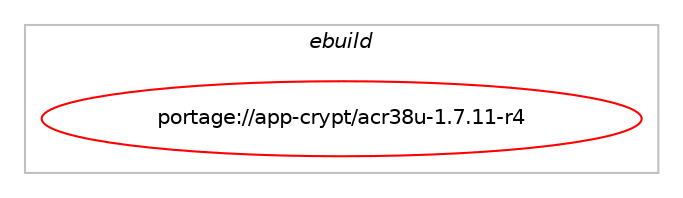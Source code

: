 digraph prolog {

# *************
# Graph options
# *************

newrank=true;
concentrate=true;
compound=true;
graph [rankdir=LR,fontname=Helvetica,fontsize=10,ranksep=1.5];#, ranksep=2.5, nodesep=0.2];
edge  [arrowhead=vee];
node  [fontname=Helvetica,fontsize=10];

# **********
# The ebuild
# **********

subgraph cluster_leftcol {
color=gray;
label=<<i>ebuild</i>>;
id [label="portage://app-crypt/acr38u-1.7.11-r4", color=red, width=4, href="../app-crypt/acr38u-1.7.11-r4.svg"];
}

# ****************
# The dependencies
# ****************

subgraph cluster_midcol {
color=gray;
label=<<i>dependencies</i>>;
subgraph cluster_compile {
fillcolor="#eeeeee";
style=filled;
label=<<i>compile</i>>;
# *** BEGIN UNKNOWN DEPENDENCY TYPE (TODO) ***
# id -> equal(package_dependency(portage://app-crypt/acr38u-1.7.11-r4,install,no,sys-apps,pcsc-lite,greaterequal,[1.6.4,,,1.6.4],[],[]))
# *** END UNKNOWN DEPENDENCY TYPE (TODO) ***

# *** BEGIN UNKNOWN DEPENDENCY TYPE (TODO) ***
# id -> equal(package_dependency(portage://app-crypt/acr38u-1.7.11-r4,install,no,virtual,libusb,none,[,,],[slot(0)],[]))
# *** END UNKNOWN DEPENDENCY TYPE (TODO) ***

}
subgraph cluster_compileandrun {
fillcolor="#eeeeee";
style=filled;
label=<<i>compile and run</i>>;
}
subgraph cluster_run {
fillcolor="#eeeeee";
style=filled;
label=<<i>run</i>>;
# *** BEGIN UNKNOWN DEPENDENCY TYPE (TODO) ***
# id -> equal(package_dependency(portage://app-crypt/acr38u-1.7.11-r4,run,no,sys-apps,pcsc-lite,greaterequal,[1.6.4,,,1.6.4],[],[]))
# *** END UNKNOWN DEPENDENCY TYPE (TODO) ***

# *** BEGIN UNKNOWN DEPENDENCY TYPE (TODO) ***
# id -> equal(package_dependency(portage://app-crypt/acr38u-1.7.11-r4,run,no,virtual,libusb,none,[,,],[slot(0)],[]))
# *** END UNKNOWN DEPENDENCY TYPE (TODO) ***

}
}

# **************
# The candidates
# **************

subgraph cluster_choices {
rank=same;
color=gray;
label=<<i>candidates</i>>;

}

}
